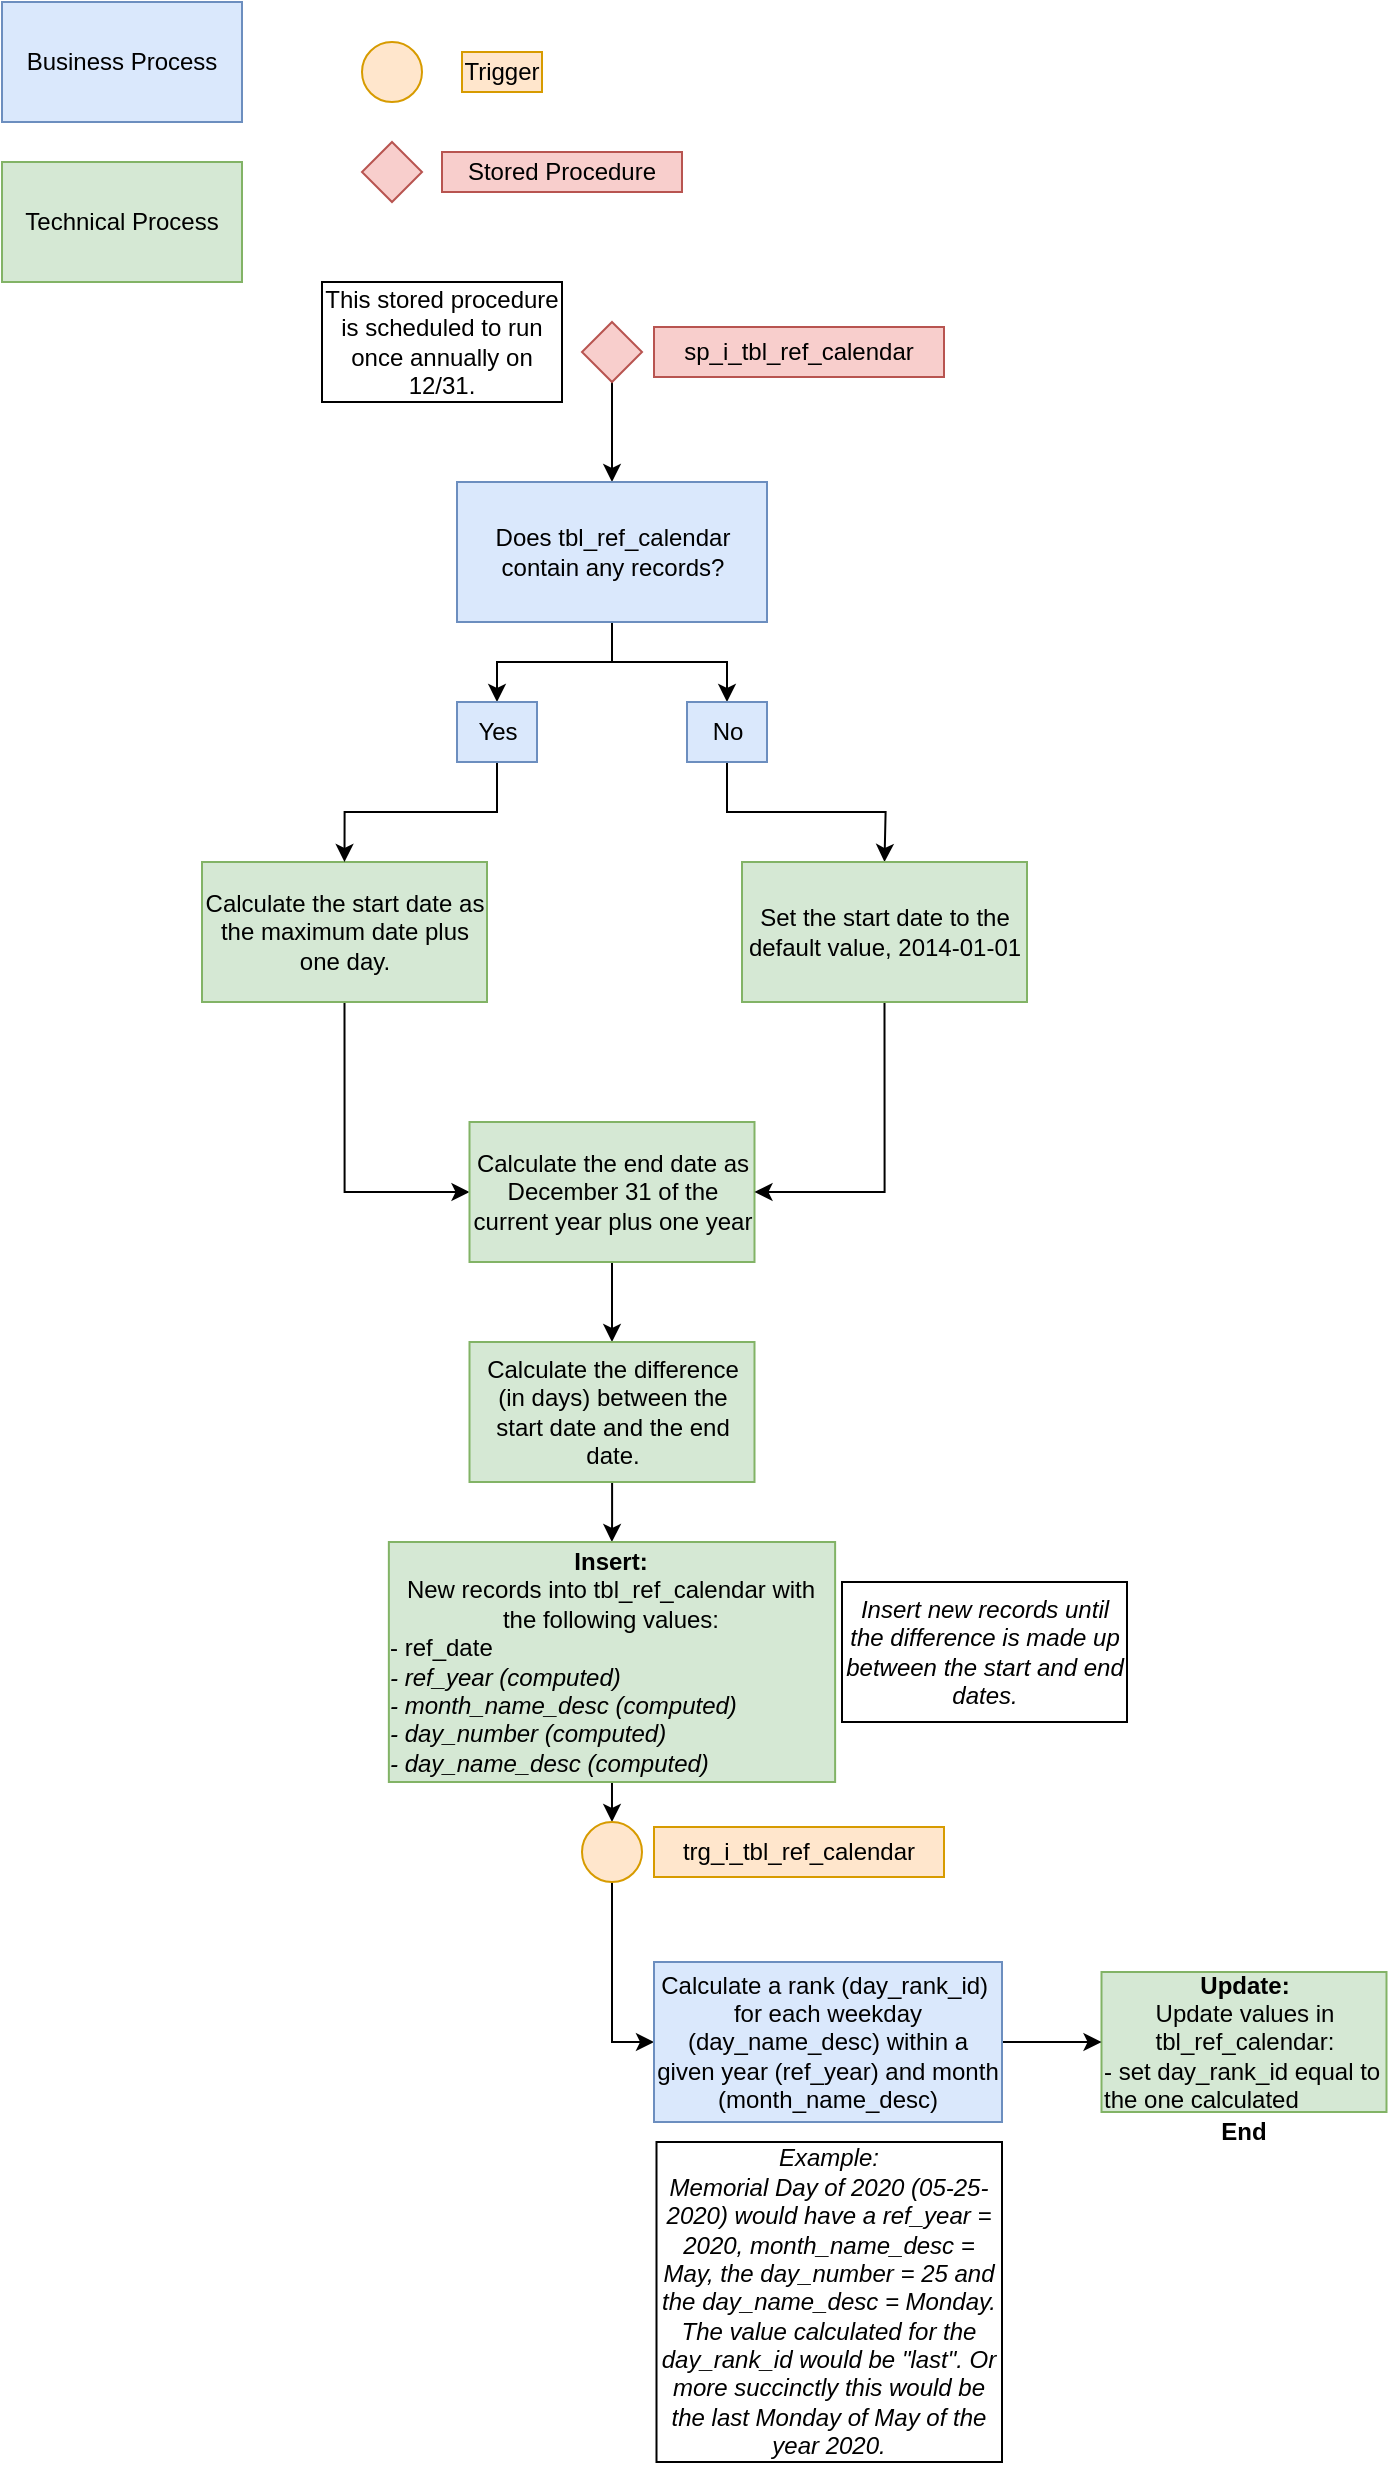 <mxfile version="13.5.1" type="github">
  <diagram id="XN8gdffr4AGZBUH5e0Dg" name="Page-1">
    <mxGraphModel dx="1422" dy="794" grid="1" gridSize="10" guides="1" tooltips="1" connect="1" arrows="1" fold="1" page="1" pageScale="1" pageWidth="850" pageHeight="1100" math="0" shadow="0">
      <root>
        <mxCell id="0" />
        <mxCell id="1" parent="0" />
        <mxCell id="vaD9kKH9fZ-N4TJZYWga-21" style="edgeStyle=orthogonalEdgeStyle;rounded=0;orthogonalLoop=1;jettySize=auto;html=1;exitX=0.5;exitY=1;exitDx=0;exitDy=0;entryX=0.5;entryY=0;entryDx=0;entryDy=0;" edge="1" parent="1" source="vaD9kKH9fZ-N4TJZYWga-1" target="vaD9kKH9fZ-N4TJZYWga-20">
          <mxGeometry relative="1" as="geometry" />
        </mxCell>
        <mxCell id="vaD9kKH9fZ-N4TJZYWga-1" value="" style="rhombus;whiteSpace=wrap;html=1;fillColor=#f8cecc;strokeColor=#b85450;" vertex="1" parent="1">
          <mxGeometry x="320" y="190" width="30" height="30" as="geometry" />
        </mxCell>
        <mxCell id="vaD9kKH9fZ-N4TJZYWga-2" value="sp_i_tbl_ref_calendar" style="rounded=0;whiteSpace=wrap;html=1;fillColor=#f8cecc;strokeColor=#b85450;" vertex="1" parent="1">
          <mxGeometry x="356" y="192.5" width="145" height="25" as="geometry" />
        </mxCell>
        <mxCell id="vaD9kKH9fZ-N4TJZYWga-9" value="Business Process" style="rounded=0;whiteSpace=wrap;html=1;fillColor=#dae8fc;strokeColor=#6c8ebf;" vertex="1" parent="1">
          <mxGeometry x="30" y="30" width="120" height="60" as="geometry" />
        </mxCell>
        <mxCell id="vaD9kKH9fZ-N4TJZYWga-10" value="Technical Process" style="rounded=0;whiteSpace=wrap;html=1;fillColor=#d5e8d4;strokeColor=#82b366;" vertex="1" parent="1">
          <mxGeometry x="30" y="110" width="120" height="60" as="geometry" />
        </mxCell>
        <mxCell id="vaD9kKH9fZ-N4TJZYWga-11" value="" style="ellipse;whiteSpace=wrap;html=1;aspect=fixed;fillColor=#ffe6cc;strokeColor=#d79b00;" vertex="1" parent="1">
          <mxGeometry x="210" y="50" width="30" height="30" as="geometry" />
        </mxCell>
        <mxCell id="vaD9kKH9fZ-N4TJZYWga-12" value="Trigger" style="text;html=1;strokeColor=#d79b00;fillColor=#ffe6cc;align=center;verticalAlign=middle;whiteSpace=wrap;rounded=0;" vertex="1" parent="1">
          <mxGeometry x="260" y="55" width="40" height="20" as="geometry" />
        </mxCell>
        <mxCell id="vaD9kKH9fZ-N4TJZYWga-13" value="" style="rhombus;whiteSpace=wrap;html=1;align=left;fillColor=#f8cecc;strokeColor=#b85450;" vertex="1" parent="1">
          <mxGeometry x="210" y="100" width="30" height="30" as="geometry" />
        </mxCell>
        <mxCell id="vaD9kKH9fZ-N4TJZYWga-14" value="Stored Procedure" style="text;html=1;strokeColor=#b85450;fillColor=#f8cecc;align=center;verticalAlign=middle;whiteSpace=wrap;rounded=0;" vertex="1" parent="1">
          <mxGeometry x="250" y="105" width="120" height="20" as="geometry" />
        </mxCell>
        <mxCell id="vaD9kKH9fZ-N4TJZYWga-15" value="This stored procedure is scheduled to run once annually on 12/31." style="rounded=0;whiteSpace=wrap;html=1;" vertex="1" parent="1">
          <mxGeometry x="190" y="170" width="120" height="60" as="geometry" />
        </mxCell>
        <mxCell id="vaD9kKH9fZ-N4TJZYWga-30" style="edgeStyle=orthogonalEdgeStyle;rounded=0;orthogonalLoop=1;jettySize=auto;html=1;exitX=0.5;exitY=1;exitDx=0;exitDy=0;entryX=0;entryY=0.5;entryDx=0;entryDy=0;" edge="1" parent="1" source="vaD9kKH9fZ-N4TJZYWga-16" target="vaD9kKH9fZ-N4TJZYWga-17">
          <mxGeometry relative="1" as="geometry" />
        </mxCell>
        <mxCell id="vaD9kKH9fZ-N4TJZYWga-16" value="Calculate the start date as the maximum date plus one day." style="rounded=0;whiteSpace=wrap;html=1;fillColor=#d5e8d4;strokeColor=#82b366;" vertex="1" parent="1">
          <mxGeometry x="130" y="460" width="142.5" height="70" as="geometry" />
        </mxCell>
        <mxCell id="vaD9kKH9fZ-N4TJZYWga-33" style="edgeStyle=orthogonalEdgeStyle;rounded=0;orthogonalLoop=1;jettySize=auto;html=1;exitX=0.5;exitY=1;exitDx=0;exitDy=0;entryX=0.5;entryY=0;entryDx=0;entryDy=0;" edge="1" parent="1" source="vaD9kKH9fZ-N4TJZYWga-17" target="vaD9kKH9fZ-N4TJZYWga-32">
          <mxGeometry relative="1" as="geometry" />
        </mxCell>
        <mxCell id="vaD9kKH9fZ-N4TJZYWga-17" value="Calculate the end date as December 31 of the current year plus one year" style="rounded=0;whiteSpace=wrap;html=1;fillColor=#d5e8d4;strokeColor=#82b366;" vertex="1" parent="1">
          <mxGeometry x="263.75" y="590" width="142.5" height="70" as="geometry" />
        </mxCell>
        <mxCell id="vaD9kKH9fZ-N4TJZYWga-25" style="edgeStyle=orthogonalEdgeStyle;rounded=0;orthogonalLoop=1;jettySize=auto;html=1;exitX=0.5;exitY=1;exitDx=0;exitDy=0;entryX=0.5;entryY=0;entryDx=0;entryDy=0;" edge="1" parent="1" source="vaD9kKH9fZ-N4TJZYWga-20" target="vaD9kKH9fZ-N4TJZYWga-22">
          <mxGeometry relative="1" as="geometry" />
        </mxCell>
        <mxCell id="vaD9kKH9fZ-N4TJZYWga-26" style="edgeStyle=orthogonalEdgeStyle;rounded=0;orthogonalLoop=1;jettySize=auto;html=1;exitX=0.5;exitY=1;exitDx=0;exitDy=0;entryX=0.5;entryY=0;entryDx=0;entryDy=0;" edge="1" parent="1" source="vaD9kKH9fZ-N4TJZYWga-20" target="vaD9kKH9fZ-N4TJZYWga-23">
          <mxGeometry relative="1" as="geometry" />
        </mxCell>
        <mxCell id="vaD9kKH9fZ-N4TJZYWga-20" value="Does tbl_ref_calendar contain any records?" style="rounded=0;whiteSpace=wrap;html=1;fillColor=#dae8fc;strokeColor=#6c8ebf;" vertex="1" parent="1">
          <mxGeometry x="257.5" y="270" width="155" height="70" as="geometry" />
        </mxCell>
        <mxCell id="vaD9kKH9fZ-N4TJZYWga-27" style="edgeStyle=orthogonalEdgeStyle;rounded=0;orthogonalLoop=1;jettySize=auto;html=1;exitX=0.5;exitY=1;exitDx=0;exitDy=0;entryX=0.5;entryY=0;entryDx=0;entryDy=0;" edge="1" parent="1" source="vaD9kKH9fZ-N4TJZYWga-22" target="vaD9kKH9fZ-N4TJZYWga-16">
          <mxGeometry relative="1" as="geometry" />
        </mxCell>
        <mxCell id="vaD9kKH9fZ-N4TJZYWga-22" value="Yes" style="rounded=0;whiteSpace=wrap;html=1;fillColor=#dae8fc;strokeColor=#6c8ebf;" vertex="1" parent="1">
          <mxGeometry x="257.5" y="380" width="40" height="30" as="geometry" />
        </mxCell>
        <mxCell id="vaD9kKH9fZ-N4TJZYWga-29" style="edgeStyle=orthogonalEdgeStyle;rounded=0;orthogonalLoop=1;jettySize=auto;html=1;exitX=0.5;exitY=1;exitDx=0;exitDy=0;entryX=0.5;entryY=0;entryDx=0;entryDy=0;" edge="1" parent="1" source="vaD9kKH9fZ-N4TJZYWga-23">
          <mxGeometry relative="1" as="geometry">
            <mxPoint x="471.25" y="460" as="targetPoint" />
          </mxGeometry>
        </mxCell>
        <mxCell id="vaD9kKH9fZ-N4TJZYWga-23" value="No" style="rounded=0;whiteSpace=wrap;html=1;fillColor=#dae8fc;strokeColor=#6c8ebf;" vertex="1" parent="1">
          <mxGeometry x="372.5" y="380" width="40" height="30" as="geometry" />
        </mxCell>
        <mxCell id="vaD9kKH9fZ-N4TJZYWga-31" style="edgeStyle=orthogonalEdgeStyle;rounded=0;orthogonalLoop=1;jettySize=auto;html=1;exitX=0.5;exitY=1;exitDx=0;exitDy=0;entryX=1;entryY=0.5;entryDx=0;entryDy=0;" edge="1" parent="1" source="vaD9kKH9fZ-N4TJZYWga-28" target="vaD9kKH9fZ-N4TJZYWga-17">
          <mxGeometry relative="1" as="geometry" />
        </mxCell>
        <mxCell id="vaD9kKH9fZ-N4TJZYWga-28" value="Set the start date to the default value, 2014-01-01" style="rounded=0;whiteSpace=wrap;html=1;fillColor=#d5e8d4;strokeColor=#82b366;" vertex="1" parent="1">
          <mxGeometry x="400" y="460" width="142.5" height="70" as="geometry" />
        </mxCell>
        <mxCell id="vaD9kKH9fZ-N4TJZYWga-36" value="" style="edgeStyle=orthogonalEdgeStyle;rounded=0;orthogonalLoop=1;jettySize=auto;html=1;" edge="1" parent="1" source="vaD9kKH9fZ-N4TJZYWga-32" target="vaD9kKH9fZ-N4TJZYWga-34">
          <mxGeometry relative="1" as="geometry" />
        </mxCell>
        <mxCell id="vaD9kKH9fZ-N4TJZYWga-32" value="Calculate the difference (in days) between the start date and the end date." style="rounded=0;whiteSpace=wrap;html=1;fillColor=#d5e8d4;strokeColor=#82b366;" vertex="1" parent="1">
          <mxGeometry x="263.75" y="700" width="142.5" height="70" as="geometry" />
        </mxCell>
        <mxCell id="vaD9kKH9fZ-N4TJZYWga-40" style="edgeStyle=orthogonalEdgeStyle;rounded=0;orthogonalLoop=1;jettySize=auto;html=1;exitX=0.5;exitY=1;exitDx=0;exitDy=0;entryX=0.5;entryY=0;entryDx=0;entryDy=0;" edge="1" parent="1" source="vaD9kKH9fZ-N4TJZYWga-34" target="vaD9kKH9fZ-N4TJZYWga-37">
          <mxGeometry relative="1" as="geometry" />
        </mxCell>
        <mxCell id="vaD9kKH9fZ-N4TJZYWga-34" value="&lt;b&gt;Insert:&lt;/b&gt;&lt;br&gt;New records into tbl_ref_calendar with the following values:&lt;br&gt;&lt;div style=&quot;text-align: left&quot;&gt;&lt;span&gt;- ref_date&lt;/span&gt;&lt;/div&gt;&lt;div style=&quot;text-align: left&quot;&gt;&lt;span&gt;&lt;i&gt;- ref_year (computed)&lt;/i&gt;&lt;/span&gt;&lt;/div&gt;&lt;div style=&quot;text-align: left&quot;&gt;&lt;i&gt;- month_name_desc (computed)&lt;/i&gt;&lt;/div&gt;&lt;div style=&quot;text-align: left&quot;&gt;&lt;i&gt;- day_number (computed)&lt;/i&gt;&lt;/div&gt;&lt;div style=&quot;text-align: left&quot;&gt;&lt;i&gt;- day_name_desc (computed)&lt;/i&gt;&lt;/div&gt;" style="rounded=0;whiteSpace=wrap;html=1;fillColor=#d5e8d4;strokeColor=#82b366;" vertex="1" parent="1">
          <mxGeometry x="223.43" y="800" width="223.13" height="120" as="geometry" />
        </mxCell>
        <mxCell id="vaD9kKH9fZ-N4TJZYWga-35" value="&lt;i&gt;Insert new records until the difference is made up between the start and end dates.&lt;/i&gt;" style="rounded=0;whiteSpace=wrap;html=1;" vertex="1" parent="1">
          <mxGeometry x="450" y="820" width="142.5" height="70" as="geometry" />
        </mxCell>
        <mxCell id="vaD9kKH9fZ-N4TJZYWga-44" style="edgeStyle=orthogonalEdgeStyle;rounded=0;orthogonalLoop=1;jettySize=auto;html=1;exitX=0.5;exitY=1;exitDx=0;exitDy=0;entryX=0;entryY=0.5;entryDx=0;entryDy=0;" edge="1" parent="1" source="vaD9kKH9fZ-N4TJZYWga-37" target="vaD9kKH9fZ-N4TJZYWga-42">
          <mxGeometry relative="1" as="geometry" />
        </mxCell>
        <mxCell id="vaD9kKH9fZ-N4TJZYWga-37" value="" style="ellipse;whiteSpace=wrap;html=1;aspect=fixed;fillColor=#ffe6cc;strokeColor=#d79b00;" vertex="1" parent="1">
          <mxGeometry x="320" y="940" width="30" height="30" as="geometry" />
        </mxCell>
        <mxCell id="vaD9kKH9fZ-N4TJZYWga-39" value="trg_i_tbl_ref_calendar" style="rounded=0;whiteSpace=wrap;html=1;fillColor=#ffe6cc;strokeColor=#d79b00;" vertex="1" parent="1">
          <mxGeometry x="356" y="942.5" width="145" height="25" as="geometry" />
        </mxCell>
        <mxCell id="vaD9kKH9fZ-N4TJZYWga-41" value="&lt;b&gt;Update:&lt;/b&gt;&lt;br&gt;Update values in tbl_ref_calendar:&lt;br&gt;&lt;div style=&quot;text-align: left&quot;&gt;&lt;span&gt;- set day_rank_id equal to the one calculated&lt;/span&gt;&lt;/div&gt;" style="rounded=0;whiteSpace=wrap;html=1;fillColor=#d5e8d4;strokeColor=#82b366;" vertex="1" parent="1">
          <mxGeometry x="579.75" y="1015" width="142.5" height="70" as="geometry" />
        </mxCell>
        <mxCell id="vaD9kKH9fZ-N4TJZYWga-45" style="edgeStyle=orthogonalEdgeStyle;rounded=0;orthogonalLoop=1;jettySize=auto;html=1;exitX=1;exitY=0.5;exitDx=0;exitDy=0;entryX=0;entryY=0.5;entryDx=0;entryDy=0;" edge="1" parent="1" source="vaD9kKH9fZ-N4TJZYWga-42" target="vaD9kKH9fZ-N4TJZYWga-41">
          <mxGeometry relative="1" as="geometry" />
        </mxCell>
        <mxCell id="vaD9kKH9fZ-N4TJZYWga-42" value="Calculate a rank (day_rank_id)&amp;nbsp; for each weekday (day_name_desc) within a given year (ref_year) and month (month_name_desc)" style="rounded=0;whiteSpace=wrap;html=1;fillColor=#dae8fc;strokeColor=#6c8ebf;" vertex="1" parent="1">
          <mxGeometry x="356" y="1010" width="174" height="80" as="geometry" />
        </mxCell>
        <mxCell id="vaD9kKH9fZ-N4TJZYWga-43" value="&lt;i&gt;Example:&lt;br&gt;Memorial Day of 2020 (05-25-2020) would have a ref_year = 2020, month_name_desc = May, the day_number = 25 and the day_name_desc = Monday. The value calculated for the day_rank_id would be &quot;last&quot;. Or more succinctly this would be the last Monday of May of the year 2020.&lt;br&gt;&lt;/i&gt;" style="rounded=0;whiteSpace=wrap;html=1;" vertex="1" parent="1">
          <mxGeometry x="357.25" y="1100" width="172.75" height="160" as="geometry" />
        </mxCell>
        <mxCell id="vaD9kKH9fZ-N4TJZYWga-46" value="&lt;b&gt;End&lt;/b&gt;" style="text;html=1;strokeColor=none;fillColor=none;align=center;verticalAlign=middle;whiteSpace=wrap;rounded=0;" vertex="1" parent="1">
          <mxGeometry x="631" y="1085" width="40" height="20" as="geometry" />
        </mxCell>
      </root>
    </mxGraphModel>
  </diagram>
</mxfile>
